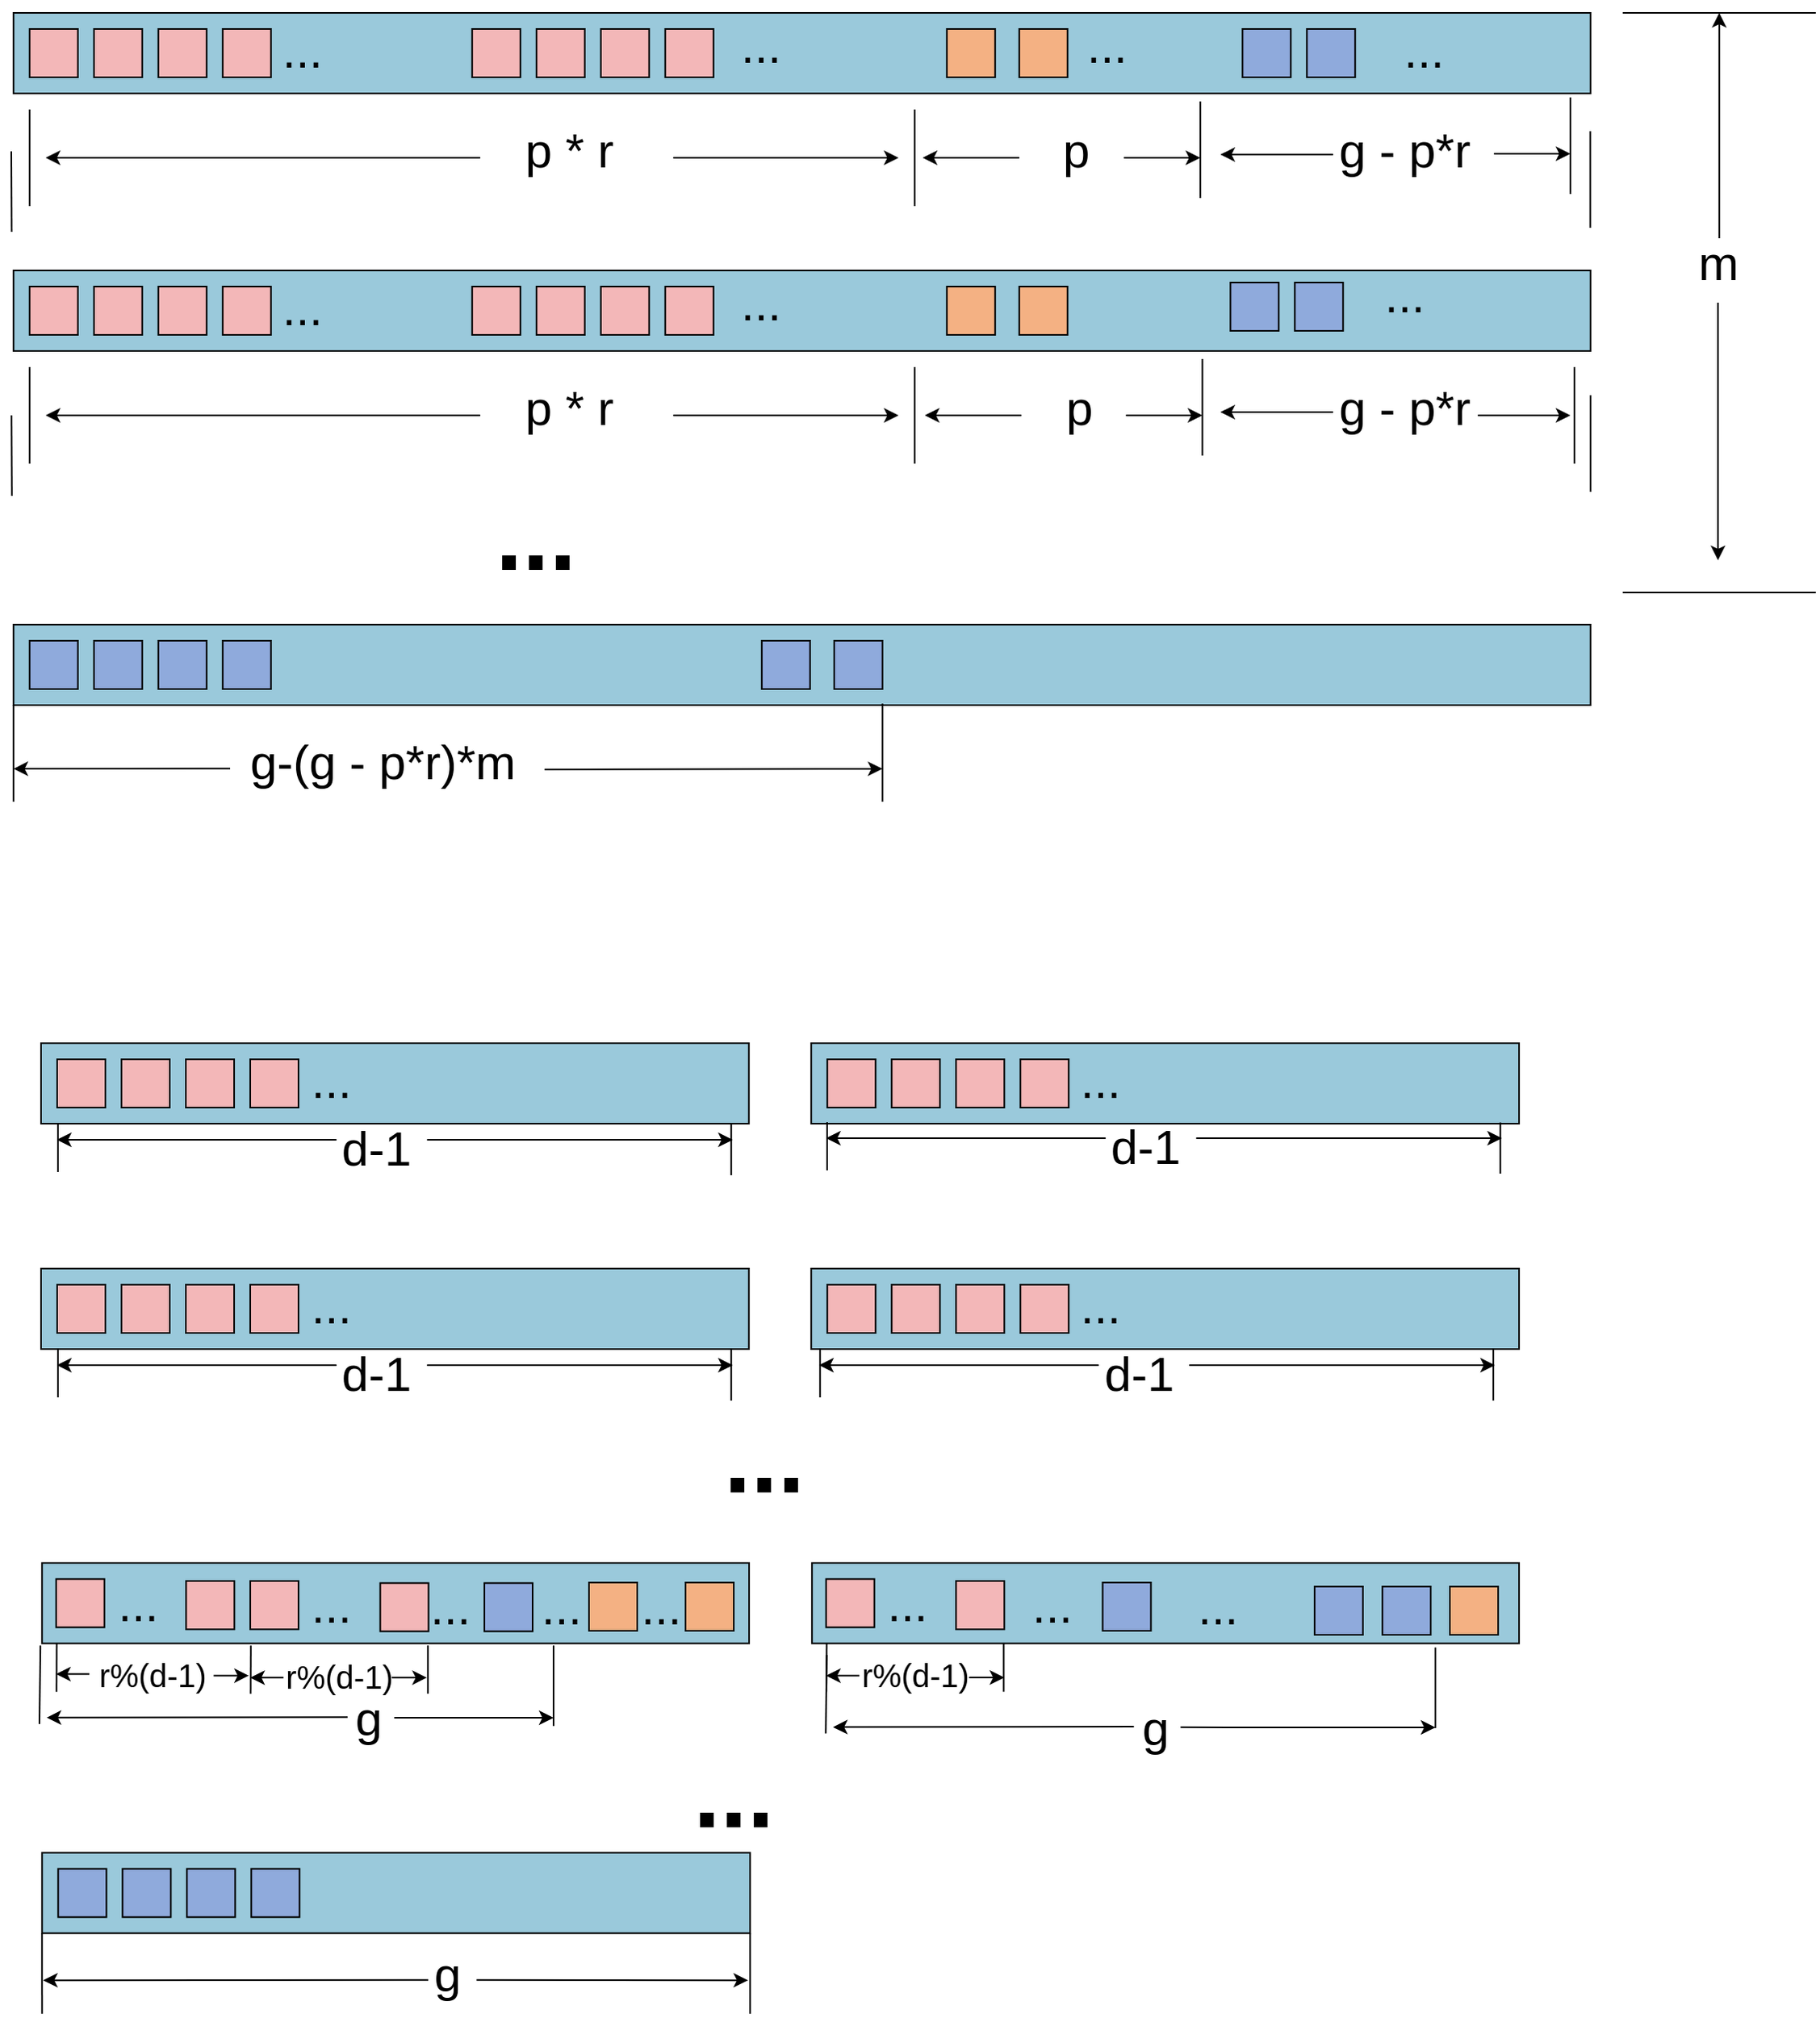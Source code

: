 <mxfile version="21.1.2" type="github">
  <diagram name="第 1 页" id="RxZDRAVCk1ZgQwJ-tOWn">
    <mxGraphModel dx="-329" dy="567" grid="0" gridSize="10" guides="1" tooltips="1" connect="1" arrows="1" fold="1" page="1" pageScale="1" pageWidth="1654" pageHeight="2336" math="0" shadow="0">
      <root>
        <mxCell id="0" />
        <mxCell id="1" parent="0" />
        <mxCell id="lr75-girmY2DZmhZpHpu-1" value="" style="rounded=0;whiteSpace=wrap;html=1;fontSize=30;fillColor=#9AC9DB;" vertex="1" parent="1">
          <mxGeometry x="1703.39" y="178" width="980" height="50" as="geometry" />
        </mxCell>
        <mxCell id="lr75-girmY2DZmhZpHpu-2" value="" style="rounded=0;whiteSpace=wrap;html=1;fontSize=30;fillColor=#F3B7B8;" vertex="1" parent="1">
          <mxGeometry x="1793.39" y="188" width="30" height="30" as="geometry" />
        </mxCell>
        <mxCell id="lr75-girmY2DZmhZpHpu-3" value="" style="rounded=0;whiteSpace=wrap;html=1;fontSize=30;fillColor=#F3B7B8;" vertex="1" parent="1">
          <mxGeometry x="1833.39" y="188" width="30" height="30" as="geometry" />
        </mxCell>
        <mxCell id="lr75-girmY2DZmhZpHpu-4" value="" style="rounded=0;whiteSpace=wrap;html=1;fontSize=30;fillColor=#F3B7B8;" vertex="1" parent="1">
          <mxGeometry x="1713.39" y="188" width="30" height="30" as="geometry" />
        </mxCell>
        <mxCell id="lr75-girmY2DZmhZpHpu-5" value="" style="rounded=0;whiteSpace=wrap;html=1;fontSize=30;fillColor=#F3B7B8;" vertex="1" parent="1">
          <mxGeometry x="1753.39" y="188" width="30" height="30" as="geometry" />
        </mxCell>
        <mxCell id="lr75-girmY2DZmhZpHpu-6" value="" style="endArrow=none;html=1;rounded=0;fontSize=30;" edge="1" parent="1">
          <mxGeometry width="50" height="50" relative="1" as="geometry">
            <mxPoint x="1713.39" y="298" as="sourcePoint" />
            <mxPoint x="1713.39" y="238" as="targetPoint" />
          </mxGeometry>
        </mxCell>
        <mxCell id="lr75-girmY2DZmhZpHpu-7" value="" style="endArrow=none;html=1;rounded=0;fontSize=30;" edge="1" parent="1">
          <mxGeometry width="50" height="50" relative="1" as="geometry">
            <mxPoint x="2263.39" y="298" as="sourcePoint" />
            <mxPoint x="2263.39" y="238" as="targetPoint" />
          </mxGeometry>
        </mxCell>
        <mxCell id="lr75-girmY2DZmhZpHpu-8" value="" style="endArrow=classic;html=1;rounded=0;fontSize=30;" edge="1" parent="1">
          <mxGeometry width="50" height="50" relative="1" as="geometry">
            <mxPoint x="2113.39" y="268" as="sourcePoint" />
            <mxPoint x="2253.39" y="268" as="targetPoint" />
          </mxGeometry>
        </mxCell>
        <mxCell id="lr75-girmY2DZmhZpHpu-9" value="" style="endArrow=classic;html=1;rounded=0;fontSize=30;" edge="1" parent="1">
          <mxGeometry width="50" height="50" relative="1" as="geometry">
            <mxPoint x="1993.39" y="268" as="sourcePoint" />
            <mxPoint x="1723.39" y="268" as="targetPoint" />
          </mxGeometry>
        </mxCell>
        <mxCell id="lr75-girmY2DZmhZpHpu-10" value="" style="rounded=0;whiteSpace=wrap;html=1;fontSize=30;fillColor=#F3B7B8;" vertex="1" parent="1">
          <mxGeometry x="2068.39" y="188" width="30" height="30" as="geometry" />
        </mxCell>
        <mxCell id="lr75-girmY2DZmhZpHpu-11" value="" style="rounded=0;whiteSpace=wrap;html=1;fontSize=30;fillColor=#F3B7B8;" vertex="1" parent="1">
          <mxGeometry x="2108.39" y="188" width="30" height="30" as="geometry" />
        </mxCell>
        <mxCell id="lr75-girmY2DZmhZpHpu-12" value="" style="rounded=0;whiteSpace=wrap;html=1;fontSize=30;fillColor=#F3B7B8;" vertex="1" parent="1">
          <mxGeometry x="1988.39" y="188" width="30" height="30" as="geometry" />
        </mxCell>
        <mxCell id="lr75-girmY2DZmhZpHpu-13" value="" style="rounded=0;whiteSpace=wrap;html=1;fontSize=30;fillColor=#F3B7B8;" vertex="1" parent="1">
          <mxGeometry x="2028.39" y="188" width="30" height="30" as="geometry" />
        </mxCell>
        <mxCell id="lr75-girmY2DZmhZpHpu-14" value="..." style="text;html=1;strokeColor=none;fillColor=none;align=center;verticalAlign=middle;whiteSpace=wrap;rounded=0;fontSize=30;" vertex="1" parent="1">
          <mxGeometry x="1853.39" y="185.5" width="60" height="30" as="geometry" />
        </mxCell>
        <mxCell id="lr75-girmY2DZmhZpHpu-15" value="..." style="text;html=1;strokeColor=none;fillColor=none;align=center;verticalAlign=middle;whiteSpace=wrap;rounded=0;fontSize=30;" vertex="1" parent="1">
          <mxGeometry x="2138.39" y="183" width="60" height="30" as="geometry" />
        </mxCell>
        <mxCell id="lr75-girmY2DZmhZpHpu-16" value="" style="rounded=0;whiteSpace=wrap;html=1;fontSize=30;fillColor=#F4B183;" vertex="1" parent="1">
          <mxGeometry x="2283.39" y="188" width="30" height="30" as="geometry" />
        </mxCell>
        <mxCell id="lr75-girmY2DZmhZpHpu-17" value="" style="rounded=0;whiteSpace=wrap;html=1;fontSize=30;fillColor=#F4B183;" vertex="1" parent="1">
          <mxGeometry x="2328.39" y="188" width="30" height="30" as="geometry" />
        </mxCell>
        <mxCell id="lr75-girmY2DZmhZpHpu-18" value="p * r&amp;nbsp;" style="text;html=1;strokeColor=none;fillColor=none;align=center;verticalAlign=middle;whiteSpace=wrap;rounded=0;fontSize=30;" vertex="1" parent="1">
          <mxGeometry x="1988.39" y="248" width="130" height="30" as="geometry" />
        </mxCell>
        <mxCell id="lr75-girmY2DZmhZpHpu-19" value="" style="rounded=0;whiteSpace=wrap;html=1;fontSize=30;fillColor=#9AC9DB;" vertex="1" parent="1">
          <mxGeometry x="1703.39" y="338" width="980" height="50" as="geometry" />
        </mxCell>
        <mxCell id="lr75-girmY2DZmhZpHpu-20" value="" style="rounded=0;whiteSpace=wrap;html=1;fontSize=30;fillColor=#F3B7B8;" vertex="1" parent="1">
          <mxGeometry x="1793.39" y="348" width="30" height="30" as="geometry" />
        </mxCell>
        <mxCell id="lr75-girmY2DZmhZpHpu-21" value="" style="rounded=0;whiteSpace=wrap;html=1;fontSize=30;fillColor=#F3B7B8;" vertex="1" parent="1">
          <mxGeometry x="1833.39" y="348" width="30" height="30" as="geometry" />
        </mxCell>
        <mxCell id="lr75-girmY2DZmhZpHpu-22" value="" style="rounded=0;whiteSpace=wrap;html=1;fontSize=30;fillColor=#F3B7B8;" vertex="1" parent="1">
          <mxGeometry x="1713.39" y="348" width="30" height="30" as="geometry" />
        </mxCell>
        <mxCell id="lr75-girmY2DZmhZpHpu-23" value="" style="rounded=0;whiteSpace=wrap;html=1;fontSize=30;fillColor=#F3B7B8;" vertex="1" parent="1">
          <mxGeometry x="1753.39" y="348" width="30" height="30" as="geometry" />
        </mxCell>
        <mxCell id="lr75-girmY2DZmhZpHpu-24" value="" style="endArrow=none;html=1;rounded=0;fontSize=30;" edge="1" parent="1">
          <mxGeometry width="50" height="50" relative="1" as="geometry">
            <mxPoint x="1713.39" y="458" as="sourcePoint" />
            <mxPoint x="1713.39" y="398" as="targetPoint" />
          </mxGeometry>
        </mxCell>
        <mxCell id="lr75-girmY2DZmhZpHpu-25" value="" style="endArrow=none;html=1;rounded=0;fontSize=30;" edge="1" parent="1">
          <mxGeometry width="50" height="50" relative="1" as="geometry">
            <mxPoint x="2263.39" y="458" as="sourcePoint" />
            <mxPoint x="2263.39" y="398" as="targetPoint" />
          </mxGeometry>
        </mxCell>
        <mxCell id="lr75-girmY2DZmhZpHpu-26" value="" style="endArrow=classic;html=1;rounded=0;fontSize=30;" edge="1" parent="1">
          <mxGeometry width="50" height="50" relative="1" as="geometry">
            <mxPoint x="2113.39" y="428" as="sourcePoint" />
            <mxPoint x="2253.39" y="428" as="targetPoint" />
          </mxGeometry>
        </mxCell>
        <mxCell id="lr75-girmY2DZmhZpHpu-27" value="" style="endArrow=classic;html=1;rounded=0;fontSize=30;" edge="1" parent="1">
          <mxGeometry width="50" height="50" relative="1" as="geometry">
            <mxPoint x="1993.39" y="428" as="sourcePoint" />
            <mxPoint x="1723.39" y="428" as="targetPoint" />
          </mxGeometry>
        </mxCell>
        <mxCell id="lr75-girmY2DZmhZpHpu-28" value="" style="rounded=0;whiteSpace=wrap;html=1;fontSize=30;fillColor=#F3B7B8;" vertex="1" parent="1">
          <mxGeometry x="2068.39" y="348" width="30" height="30" as="geometry" />
        </mxCell>
        <mxCell id="lr75-girmY2DZmhZpHpu-29" value="" style="rounded=0;whiteSpace=wrap;html=1;fontSize=30;fillColor=#F3B7B8;" vertex="1" parent="1">
          <mxGeometry x="2108.39" y="348" width="30" height="30" as="geometry" />
        </mxCell>
        <mxCell id="lr75-girmY2DZmhZpHpu-30" value="" style="rounded=0;whiteSpace=wrap;html=1;fontSize=30;fillColor=#F3B7B8;" vertex="1" parent="1">
          <mxGeometry x="1988.39" y="348" width="30" height="30" as="geometry" />
        </mxCell>
        <mxCell id="lr75-girmY2DZmhZpHpu-31" value="" style="rounded=0;whiteSpace=wrap;html=1;fontSize=30;fillColor=#F3B7B8;" vertex="1" parent="1">
          <mxGeometry x="2028.39" y="348" width="30" height="30" as="geometry" />
        </mxCell>
        <mxCell id="lr75-girmY2DZmhZpHpu-32" value="..." style="text;html=1;strokeColor=none;fillColor=none;align=center;verticalAlign=middle;whiteSpace=wrap;rounded=0;fontSize=30;" vertex="1" parent="1">
          <mxGeometry x="1853.39" y="345.5" width="60" height="30" as="geometry" />
        </mxCell>
        <mxCell id="lr75-girmY2DZmhZpHpu-33" value="..." style="text;html=1;strokeColor=none;fillColor=none;align=center;verticalAlign=middle;whiteSpace=wrap;rounded=0;fontSize=30;" vertex="1" parent="1">
          <mxGeometry x="2138.39" y="343" width="60" height="30" as="geometry" />
        </mxCell>
        <mxCell id="lr75-girmY2DZmhZpHpu-34" value="" style="rounded=0;whiteSpace=wrap;html=1;fontSize=30;fillColor=#F4B183;" vertex="1" parent="1">
          <mxGeometry x="2283.39" y="348" width="30" height="30" as="geometry" />
        </mxCell>
        <mxCell id="lr75-girmY2DZmhZpHpu-35" value="" style="rounded=0;whiteSpace=wrap;html=1;fontSize=30;fillColor=#F4B183;" vertex="1" parent="1">
          <mxGeometry x="2328.39" y="348" width="30" height="30" as="geometry" />
        </mxCell>
        <mxCell id="lr75-girmY2DZmhZpHpu-36" value="p * r&amp;nbsp;" style="text;html=1;strokeColor=none;fillColor=none;align=center;verticalAlign=middle;whiteSpace=wrap;rounded=0;fontSize=30;" vertex="1" parent="1">
          <mxGeometry x="1988.39" y="408" width="130" height="30" as="geometry" />
        </mxCell>
        <mxCell id="lr75-girmY2DZmhZpHpu-37" value="" style="rounded=0;whiteSpace=wrap;html=1;fontSize=30;fillColor=#8FAADC;" vertex="1" parent="1">
          <mxGeometry x="2467.14" y="188" width="30" height="30" as="geometry" />
        </mxCell>
        <mxCell id="lr75-girmY2DZmhZpHpu-38" value="" style="rounded=0;whiteSpace=wrap;html=1;fontSize=30;fillColor=#8FAADC;" vertex="1" parent="1">
          <mxGeometry x="2507.14" y="188" width="30" height="30" as="geometry" />
        </mxCell>
        <mxCell id="lr75-girmY2DZmhZpHpu-39" value="" style="rounded=0;whiteSpace=wrap;html=1;fontSize=30;fillColor=#8FAADC;" vertex="1" parent="1">
          <mxGeometry x="2459.64" y="345.5" width="30" height="30" as="geometry" />
        </mxCell>
        <mxCell id="lr75-girmY2DZmhZpHpu-40" value="" style="rounded=0;whiteSpace=wrap;html=1;fontSize=30;fillColor=#8FAADC;" vertex="1" parent="1">
          <mxGeometry x="2499.64" y="345.5" width="30" height="30" as="geometry" />
        </mxCell>
        <mxCell id="lr75-girmY2DZmhZpHpu-41" value="" style="endArrow=none;html=1;rounded=0;fontSize=30;" edge="1" parent="1">
          <mxGeometry width="50" height="50" relative="1" as="geometry">
            <mxPoint x="2440.89" y="293" as="sourcePoint" />
            <mxPoint x="2440.89" y="233" as="targetPoint" />
          </mxGeometry>
        </mxCell>
        <mxCell id="lr75-girmY2DZmhZpHpu-42" value="" style="endArrow=classic;html=1;rounded=0;fontSize=30;" edge="1" parent="1">
          <mxGeometry width="50" height="50" relative="1" as="geometry">
            <mxPoint x="2393.39" y="268" as="sourcePoint" />
            <mxPoint x="2440.89" y="268" as="targetPoint" />
          </mxGeometry>
        </mxCell>
        <mxCell id="lr75-girmY2DZmhZpHpu-43" value="" style="endArrow=classic;html=1;rounded=0;fontSize=30;" edge="1" parent="1">
          <mxGeometry width="50" height="50" relative="1" as="geometry">
            <mxPoint x="2328.39" y="268" as="sourcePoint" />
            <mxPoint x="2268.39" y="268" as="targetPoint" />
          </mxGeometry>
        </mxCell>
        <mxCell id="lr75-girmY2DZmhZpHpu-44" value="p&amp;nbsp;" style="text;html=1;strokeColor=none;fillColor=none;align=center;verticalAlign=middle;whiteSpace=wrap;rounded=0;fontSize=30;" vertex="1" parent="1">
          <mxGeometry x="2303.39" y="248" width="130" height="30" as="geometry" />
        </mxCell>
        <mxCell id="lr75-girmY2DZmhZpHpu-45" value="..." style="text;html=1;strokeColor=none;fillColor=none;align=center;verticalAlign=middle;whiteSpace=wrap;rounded=0;fontSize=30;" vertex="1" parent="1">
          <mxGeometry x="2353.39" y="183" width="60" height="30" as="geometry" />
        </mxCell>
        <mxCell id="lr75-girmY2DZmhZpHpu-46" value="" style="endArrow=none;html=1;rounded=0;fontSize=30;" edge="1" parent="1">
          <mxGeometry width="50" height="50" relative="1" as="geometry">
            <mxPoint x="2442.21" y="453" as="sourcePoint" />
            <mxPoint x="2442.21" y="393" as="targetPoint" />
          </mxGeometry>
        </mxCell>
        <mxCell id="lr75-girmY2DZmhZpHpu-47" value="" style="endArrow=classic;html=1;rounded=0;fontSize=30;" edge="1" parent="1">
          <mxGeometry width="50" height="50" relative="1" as="geometry">
            <mxPoint x="2394.71" y="428" as="sourcePoint" />
            <mxPoint x="2442.21" y="428" as="targetPoint" />
          </mxGeometry>
        </mxCell>
        <mxCell id="lr75-girmY2DZmhZpHpu-48" value="" style="endArrow=classic;html=1;rounded=0;fontSize=30;" edge="1" parent="1">
          <mxGeometry width="50" height="50" relative="1" as="geometry">
            <mxPoint x="2329.71" y="428" as="sourcePoint" />
            <mxPoint x="2269.71" y="428" as="targetPoint" />
          </mxGeometry>
        </mxCell>
        <mxCell id="lr75-girmY2DZmhZpHpu-49" value="p&amp;nbsp;" style="text;html=1;strokeColor=none;fillColor=none;align=center;verticalAlign=middle;whiteSpace=wrap;rounded=0;fontSize=30;" vertex="1" parent="1">
          <mxGeometry x="2304.71" y="408" width="130" height="30" as="geometry" />
        </mxCell>
        <mxCell id="lr75-girmY2DZmhZpHpu-50" value="" style="endArrow=none;html=1;rounded=0;fontSize=30;" edge="1" parent="1">
          <mxGeometry width="50" height="50" relative="1" as="geometry">
            <mxPoint x="2670.89" y="290.5" as="sourcePoint" />
            <mxPoint x="2670.89" y="230.5" as="targetPoint" />
          </mxGeometry>
        </mxCell>
        <mxCell id="lr75-girmY2DZmhZpHpu-51" value="" style="endArrow=classic;html=1;rounded=0;fontSize=30;" edge="1" parent="1">
          <mxGeometry width="50" height="50" relative="1" as="geometry">
            <mxPoint x="2623.39" y="265.5" as="sourcePoint" />
            <mxPoint x="2670.89" y="265.5" as="targetPoint" />
          </mxGeometry>
        </mxCell>
        <mxCell id="lr75-girmY2DZmhZpHpu-52" value="" style="endArrow=classic;html=1;rounded=0;fontSize=30;" edge="1" parent="1">
          <mxGeometry width="50" height="50" relative="1" as="geometry">
            <mxPoint x="2523.39" y="266" as="sourcePoint" />
            <mxPoint x="2453.39" y="266" as="targetPoint" />
          </mxGeometry>
        </mxCell>
        <mxCell id="lr75-girmY2DZmhZpHpu-53" value="g - p*r" style="text;html=1;strokeColor=none;fillColor=none;align=center;verticalAlign=middle;whiteSpace=wrap;rounded=0;fontSize=30;" vertex="1" parent="1">
          <mxGeometry x="2503.39" y="248" width="130" height="30" as="geometry" />
        </mxCell>
        <mxCell id="lr75-girmY2DZmhZpHpu-54" value="" style="endArrow=classic;html=1;rounded=0;fontSize=30;" edge="1" parent="1">
          <mxGeometry width="50" height="50" relative="1" as="geometry">
            <mxPoint x="2613.39" y="428" as="sourcePoint" />
            <mxPoint x="2670.89" y="428" as="targetPoint" />
          </mxGeometry>
        </mxCell>
        <mxCell id="lr75-girmY2DZmhZpHpu-55" value="" style="endArrow=classic;html=1;rounded=0;fontSize=30;" edge="1" parent="1">
          <mxGeometry width="50" height="50" relative="1" as="geometry">
            <mxPoint x="2523.39" y="426.0" as="sourcePoint" />
            <mxPoint x="2453.39" y="426.0" as="targetPoint" />
          </mxGeometry>
        </mxCell>
        <mxCell id="lr75-girmY2DZmhZpHpu-56" value="g - p*r" style="text;html=1;strokeColor=none;fillColor=none;align=center;verticalAlign=middle;whiteSpace=wrap;rounded=0;fontSize=30;" vertex="1" parent="1">
          <mxGeometry x="2518.39" y="408" width="100" height="30" as="geometry" />
        </mxCell>
        <mxCell id="lr75-girmY2DZmhZpHpu-57" value="" style="endArrow=none;html=1;rounded=0;fontSize=30;" edge="1" parent="1">
          <mxGeometry width="50" height="50" relative="1" as="geometry">
            <mxPoint x="2673.39" y="458" as="sourcePoint" />
            <mxPoint x="2673.39" y="398" as="targetPoint" />
          </mxGeometry>
        </mxCell>
        <mxCell id="lr75-girmY2DZmhZpHpu-58" value="&lt;b&gt;&lt;font style=&quot;font-size: 60px;&quot;&gt;...&lt;/font&gt;&lt;/b&gt;" style="text;html=1;strokeColor=none;fillColor=none;align=center;verticalAlign=middle;whiteSpace=wrap;rounded=0;fontSize=30;" vertex="1" parent="1">
          <mxGeometry x="1998.39" y="488" width="60" height="30" as="geometry" />
        </mxCell>
        <mxCell id="lr75-girmY2DZmhZpHpu-59" value="" style="endArrow=none;html=1;rounded=0;fontSize=60;fontColor=#FF0000;" edge="1" parent="1">
          <mxGeometry width="50" height="50" relative="1" as="geometry">
            <mxPoint x="2703.39" y="178" as="sourcePoint" />
            <mxPoint x="2823.39" y="178" as="targetPoint" />
          </mxGeometry>
        </mxCell>
        <mxCell id="lr75-girmY2DZmhZpHpu-60" value="" style="endArrow=none;html=1;rounded=0;fontSize=60;fontColor=#FF0000;" edge="1" parent="1">
          <mxGeometry width="50" height="50" relative="1" as="geometry">
            <mxPoint x="2703.39" y="538" as="sourcePoint" />
            <mxPoint x="2823.39" y="538" as="targetPoint" />
          </mxGeometry>
        </mxCell>
        <mxCell id="lr75-girmY2DZmhZpHpu-61" value="" style="endArrow=classic;html=1;rounded=0;fontSize=60;fontColor=#FF0000;" edge="1" parent="1">
          <mxGeometry width="50" height="50" relative="1" as="geometry">
            <mxPoint x="2763.39" y="318" as="sourcePoint" />
            <mxPoint x="2763.39" y="178" as="targetPoint" />
          </mxGeometry>
        </mxCell>
        <mxCell id="lr75-girmY2DZmhZpHpu-62" value="" style="endArrow=classic;html=1;rounded=0;fontSize=60;fontColor=#FF0000;" edge="1" parent="1">
          <mxGeometry width="50" height="50" relative="1" as="geometry">
            <mxPoint x="2762.62" y="358" as="sourcePoint" />
            <mxPoint x="2762.62" y="518" as="targetPoint" />
          </mxGeometry>
        </mxCell>
        <mxCell id="lr75-girmY2DZmhZpHpu-63" value="m" style="text;html=1;strokeColor=none;fillColor=none;align=center;verticalAlign=middle;whiteSpace=wrap;rounded=0;fontSize=30;" vertex="1" parent="1">
          <mxGeometry x="2733.39" y="318" width="60" height="30" as="geometry" />
        </mxCell>
        <mxCell id="lr75-girmY2DZmhZpHpu-64" value="..." style="text;html=1;strokeColor=none;fillColor=none;align=center;verticalAlign=middle;whiteSpace=wrap;rounded=0;fontSize=30;" vertex="1" parent="1">
          <mxGeometry x="2549.64" y="185.5" width="60" height="30" as="geometry" />
        </mxCell>
        <mxCell id="lr75-girmY2DZmhZpHpu-65" value="..." style="text;html=1;strokeColor=none;fillColor=none;align=center;verticalAlign=middle;whiteSpace=wrap;rounded=0;fontSize=30;" vertex="1" parent="1">
          <mxGeometry x="2538.39" y="338" width="60" height="30" as="geometry" />
        </mxCell>
        <mxCell id="lr75-girmY2DZmhZpHpu-66" value="" style="rounded=0;whiteSpace=wrap;html=1;fontSize=30;fillColor=#9AC9DB;" vertex="1" parent="1">
          <mxGeometry x="1703.39" y="558" width="980" height="50" as="geometry" />
        </mxCell>
        <mxCell id="lr75-girmY2DZmhZpHpu-67" value="" style="rounded=0;whiteSpace=wrap;html=1;fontSize=30;fillColor=#8FAADC;" vertex="1" parent="1">
          <mxGeometry x="1713.39" y="568" width="30" height="30" as="geometry" />
        </mxCell>
        <mxCell id="lr75-girmY2DZmhZpHpu-68" value="" style="rounded=0;whiteSpace=wrap;html=1;fontSize=30;fillColor=#8FAADC;" vertex="1" parent="1">
          <mxGeometry x="1753.39" y="568" width="30" height="30" as="geometry" />
        </mxCell>
        <mxCell id="lr75-girmY2DZmhZpHpu-69" value="" style="rounded=0;whiteSpace=wrap;html=1;fontSize=30;fillColor=#8FAADC;" vertex="1" parent="1">
          <mxGeometry x="1793.39" y="568" width="30" height="30" as="geometry" />
        </mxCell>
        <mxCell id="lr75-girmY2DZmhZpHpu-70" value="" style="rounded=0;whiteSpace=wrap;html=1;fontSize=30;fillColor=#8FAADC;" vertex="1" parent="1">
          <mxGeometry x="1833.39" y="568" width="30" height="30" as="geometry" />
        </mxCell>
        <mxCell id="lr75-girmY2DZmhZpHpu-71" value="" style="rounded=0;whiteSpace=wrap;html=1;fontSize=30;fillColor=#8FAADC;" vertex="1" parent="1">
          <mxGeometry x="2168.39" y="568" width="30" height="30" as="geometry" />
        </mxCell>
        <mxCell id="lr75-girmY2DZmhZpHpu-72" value="" style="rounded=0;whiteSpace=wrap;html=1;fontSize=30;fillColor=#8FAADC;" vertex="1" parent="1">
          <mxGeometry x="2213.39" y="568" width="30" height="30" as="geometry" />
        </mxCell>
        <mxCell id="lr75-girmY2DZmhZpHpu-73" value="" style="endArrow=none;html=1;rounded=0;fontSize=30;" edge="1" parent="1">
          <mxGeometry width="50" height="50" relative="1" as="geometry">
            <mxPoint x="1703.39" y="668" as="sourcePoint" />
            <mxPoint x="1703.39" y="608" as="targetPoint" />
          </mxGeometry>
        </mxCell>
        <mxCell id="lr75-girmY2DZmhZpHpu-74" value="" style="endArrow=none;html=1;rounded=0;fontSize=30;" edge="1" parent="1">
          <mxGeometry width="50" height="50" relative="1" as="geometry">
            <mxPoint x="1702.39" y="478" as="sourcePoint" />
            <mxPoint x="1702.14" y="428" as="targetPoint" />
          </mxGeometry>
        </mxCell>
        <mxCell id="lr75-girmY2DZmhZpHpu-75" value="" style="endArrow=none;html=1;rounded=0;fontSize=30;" edge="1" parent="1">
          <mxGeometry width="50" height="50" relative="1" as="geometry">
            <mxPoint x="2683.39" y="475.5" as="sourcePoint" />
            <mxPoint x="2683.39" y="415.5" as="targetPoint" />
          </mxGeometry>
        </mxCell>
        <mxCell id="lr75-girmY2DZmhZpHpu-78" value="" style="endArrow=none;html=1;rounded=0;fontSize=30;entryX=0.551;entryY=0.981;entryDx=0;entryDy=0;entryPerimeter=0;" edge="1" parent="1" target="lr75-girmY2DZmhZpHpu-66">
          <mxGeometry width="50" height="50" relative="1" as="geometry">
            <mxPoint x="2243.39" y="668" as="sourcePoint" />
            <mxPoint x="2241.96" y="608" as="targetPoint" />
          </mxGeometry>
        </mxCell>
        <mxCell id="lr75-girmY2DZmhZpHpu-79" value="" style="endArrow=classic;html=1;rounded=0;fontSize=30;exitX=-0.002;exitY=0.644;exitDx=0;exitDy=0;exitPerimeter=0;" edge="1" parent="1" source="lr75-girmY2DZmhZpHpu-81">
          <mxGeometry width="50" height="50" relative="1" as="geometry">
            <mxPoint x="1863.39" y="648" as="sourcePoint" />
            <mxPoint x="1703.39" y="647.55" as="targetPoint" />
          </mxGeometry>
        </mxCell>
        <mxCell id="lr75-girmY2DZmhZpHpu-80" value="" style="endArrow=classic;html=1;rounded=0;fontSize=30;" edge="1" parent="1">
          <mxGeometry width="50" height="50" relative="1" as="geometry">
            <mxPoint x="2033.39" y="648" as="sourcePoint" />
            <mxPoint x="2243.39" y="647.55" as="targetPoint" />
          </mxGeometry>
        </mxCell>
        <mxCell id="lr75-girmY2DZmhZpHpu-81" value="g-(g - p*r)*m" style="text;html=1;strokeColor=none;fillColor=none;align=center;verticalAlign=middle;whiteSpace=wrap;rounded=0;fontSize=30;" vertex="1" parent="1">
          <mxGeometry x="1838.39" y="628" width="190" height="30" as="geometry" />
        </mxCell>
        <mxCell id="lr75-girmY2DZmhZpHpu-83" value="" style="endArrow=none;html=1;rounded=0;fontSize=30;" edge="1" parent="1">
          <mxGeometry width="50" height="50" relative="1" as="geometry">
            <mxPoint x="1702.25" y="314" as="sourcePoint" />
            <mxPoint x="1702" y="264" as="targetPoint" />
          </mxGeometry>
        </mxCell>
        <mxCell id="lr75-girmY2DZmhZpHpu-84" value="" style="endArrow=none;html=1;rounded=0;fontSize=30;" edge="1" parent="1">
          <mxGeometry width="50" height="50" relative="1" as="geometry">
            <mxPoint x="2683.25" y="311.5" as="sourcePoint" />
            <mxPoint x="2683.25" y="251.5" as="targetPoint" />
          </mxGeometry>
        </mxCell>
        <mxCell id="lr75-girmY2DZmhZpHpu-88" value="" style="rounded=0;whiteSpace=wrap;html=1;fontSize=30;fillColor=#9AC9DB;" vertex="1" parent="1">
          <mxGeometry x="1720.5" y="818.0" width="439.87" height="50" as="geometry" />
        </mxCell>
        <mxCell id="lr75-girmY2DZmhZpHpu-89" value="" style="rounded=0;whiteSpace=wrap;html=1;fontSize=30;fillColor=#F3B7B8;" vertex="1" parent="1">
          <mxGeometry x="1810.5" y="828.0" width="30" height="30" as="geometry" />
        </mxCell>
        <mxCell id="lr75-girmY2DZmhZpHpu-90" value="" style="rounded=0;whiteSpace=wrap;html=1;fontSize=30;fillColor=#F3B7B8;" vertex="1" parent="1">
          <mxGeometry x="1850.5" y="828.0" width="30" height="30" as="geometry" />
        </mxCell>
        <mxCell id="lr75-girmY2DZmhZpHpu-91" value="" style="rounded=0;whiteSpace=wrap;html=1;fontSize=30;fillColor=#F3B7B8;" vertex="1" parent="1">
          <mxGeometry x="1730.5" y="828.0" width="30" height="30" as="geometry" />
        </mxCell>
        <mxCell id="lr75-girmY2DZmhZpHpu-92" value="" style="rounded=0;whiteSpace=wrap;html=1;fontSize=30;fillColor=#F3B7B8;" vertex="1" parent="1">
          <mxGeometry x="1770.5" y="828.0" width="30" height="30" as="geometry" />
        </mxCell>
        <mxCell id="lr75-girmY2DZmhZpHpu-94" value="" style="endArrow=none;html=1;rounded=0;fontSize=30;entryX=0.975;entryY=0.965;entryDx=0;entryDy=0;entryPerimeter=0;" edge="1" parent="1">
          <mxGeometry width="50" height="50" relative="1" as="geometry">
            <mxPoint x="2149.37" y="900.0" as="sourcePoint" />
            <mxPoint x="2149.373" y="868.25" as="targetPoint" />
          </mxGeometry>
        </mxCell>
        <mxCell id="lr75-girmY2DZmhZpHpu-97" value="..." style="text;html=1;strokeColor=none;fillColor=none;align=center;verticalAlign=middle;whiteSpace=wrap;rounded=0;fontSize=30;" vertex="1" parent="1">
          <mxGeometry x="1870.5" y="825.5" width="60" height="30" as="geometry" />
        </mxCell>
        <mxCell id="lr75-girmY2DZmhZpHpu-98" value="" style="rounded=0;whiteSpace=wrap;html=1;fontSize=30;fillColor=#9AC9DB;" vertex="1" parent="1">
          <mxGeometry x="1721.15" y="1320.82" width="440" height="50" as="geometry" />
        </mxCell>
        <mxCell id="lr75-girmY2DZmhZpHpu-99" value="" style="rounded=0;whiteSpace=wrap;html=1;fontSize=30;fillColor=#8FAADC;" vertex="1" parent="1">
          <mxGeometry x="1731.15" y="1330.82" width="30" height="30" as="geometry" />
        </mxCell>
        <mxCell id="lr75-girmY2DZmhZpHpu-100" value="" style="rounded=0;whiteSpace=wrap;html=1;fontSize=30;fillColor=#8FAADC;" vertex="1" parent="1">
          <mxGeometry x="1771.15" y="1330.82" width="30" height="30" as="geometry" />
        </mxCell>
        <mxCell id="lr75-girmY2DZmhZpHpu-101" value="" style="rounded=0;whiteSpace=wrap;html=1;fontSize=30;fillColor=#8FAADC;" vertex="1" parent="1">
          <mxGeometry x="1811.15" y="1330.82" width="30" height="30" as="geometry" />
        </mxCell>
        <mxCell id="lr75-girmY2DZmhZpHpu-102" value="" style="rounded=0;whiteSpace=wrap;html=1;fontSize=30;fillColor=#8FAADC;" vertex="1" parent="1">
          <mxGeometry x="1851.15" y="1330.82" width="30" height="30" as="geometry" />
        </mxCell>
        <mxCell id="lr75-girmY2DZmhZpHpu-103" value="" style="endArrow=none;html=1;rounded=0;fontSize=30;" edge="1" parent="1">
          <mxGeometry width="50" height="50" relative="1" as="geometry">
            <mxPoint x="1721.15" y="1420.82" as="sourcePoint" />
            <mxPoint x="1721.13" y="1370.82" as="targetPoint" />
          </mxGeometry>
        </mxCell>
        <mxCell id="lr75-girmY2DZmhZpHpu-104" value="" style="endArrow=classic;html=1;rounded=0;fontSize=30;" edge="1" parent="1">
          <mxGeometry width="50" height="50" relative="1" as="geometry">
            <mxPoint x="1991.15" y="1399.82" as="sourcePoint" />
            <mxPoint x="2159.9" y="1400.08" as="targetPoint" />
          </mxGeometry>
        </mxCell>
        <mxCell id="lr75-girmY2DZmhZpHpu-107" value="" style="endArrow=none;html=1;rounded=0;fontSize=30;" edge="1" parent="1">
          <mxGeometry width="50" height="50" relative="1" as="geometry">
            <mxPoint x="1731" y="898.0" as="sourcePoint" />
            <mxPoint x="1731" y="868.0" as="targetPoint" />
          </mxGeometry>
        </mxCell>
        <mxCell id="lr75-girmY2DZmhZpHpu-108" value="" style="endArrow=classic;html=1;rounded=0;fontSize=30;" edge="1" parent="1">
          <mxGeometry width="50" height="50" relative="1" as="geometry">
            <mxPoint x="1904.12" y="878.0" as="sourcePoint" />
            <mxPoint x="1730.37" y="878.0" as="targetPoint" />
          </mxGeometry>
        </mxCell>
        <mxCell id="lr75-girmY2DZmhZpHpu-109" value="" style="endArrow=classic;html=1;rounded=0;fontSize=30;" edge="1" parent="1">
          <mxGeometry width="50" height="50" relative="1" as="geometry">
            <mxPoint x="1960.37" y="878.0" as="sourcePoint" />
            <mxPoint x="2150.37" y="878.0" as="targetPoint" />
          </mxGeometry>
        </mxCell>
        <mxCell id="lr75-girmY2DZmhZpHpu-110" value="d-1" style="text;html=1;strokeColor=none;fillColor=none;align=center;verticalAlign=middle;whiteSpace=wrap;rounded=0;fontSize=30;" vertex="1" parent="1">
          <mxGeometry x="1902.25" y="868.0" width="53.75" height="30" as="geometry" />
        </mxCell>
        <mxCell id="lr75-girmY2DZmhZpHpu-111" value="" style="rounded=0;whiteSpace=wrap;html=1;fontSize=30;fillColor=#9AC9DB;" vertex="1" parent="1">
          <mxGeometry x="1721.13" y="1140.82" width="439.39" height="50" as="geometry" />
        </mxCell>
        <mxCell id="lr75-girmY2DZmhZpHpu-112" value="" style="rounded=0;whiteSpace=wrap;html=1;fontSize=30;fillColor=#F4B183;" vertex="1" parent="1">
          <mxGeometry x="2121" y="1153.0" width="30" height="30" as="geometry" />
        </mxCell>
        <mxCell id="lr75-girmY2DZmhZpHpu-113" value="" style="rounded=0;whiteSpace=wrap;html=1;fontSize=30;fillColor=#F3B7B8;" vertex="1" parent="1">
          <mxGeometry x="1729.88" y="1150.82" width="30" height="30" as="geometry" />
        </mxCell>
        <mxCell id="lr75-girmY2DZmhZpHpu-114" value="..." style="text;html=1;strokeColor=none;fillColor=none;align=center;verticalAlign=middle;whiteSpace=wrap;rounded=0;fontSize=30;" vertex="1" parent="1">
          <mxGeometry x="1750.65" y="1150.82" width="60" height="30" as="geometry" />
        </mxCell>
        <mxCell id="lr75-girmY2DZmhZpHpu-115" value="" style="endArrow=none;html=1;rounded=0;fontSize=30;" edge="1" parent="1">
          <mxGeometry width="50" height="50" relative="1" as="geometry">
            <mxPoint x="1730.12" y="1220.82" as="sourcePoint" />
            <mxPoint x="1730.25" y="1190.82" as="targetPoint" />
          </mxGeometry>
        </mxCell>
        <mxCell id="lr75-girmY2DZmhZpHpu-116" value="" style="endArrow=classic;html=1;rounded=0;fontSize=30;" edge="1" parent="1">
          <mxGeometry width="50" height="50" relative="1" as="geometry">
            <mxPoint x="2228.99" y="1210.82" as="sourcePoint" />
            <mxPoint x="2208.35" y="1210.82" as="targetPoint" />
          </mxGeometry>
        </mxCell>
        <mxCell id="lr75-girmY2DZmhZpHpu-117" value="" style="endArrow=classic;html=1;rounded=0;fontSize=30;" edge="1" parent="1">
          <mxGeometry width="50" height="50" relative="1" as="geometry">
            <mxPoint x="1827.75" y="1210.82" as="sourcePoint" />
            <mxPoint x="1849.62" y="1210.82" as="targetPoint" />
          </mxGeometry>
        </mxCell>
        <mxCell id="lr75-girmY2DZmhZpHpu-118" value="&lt;font style=&quot;font-size: 20px;&quot;&gt;r%(d-1)&lt;/font&gt;" style="text;html=1;strokeColor=none;fillColor=none;align=center;verticalAlign=middle;whiteSpace=wrap;rounded=0;fontSize=30;" vertex="1" parent="1">
          <mxGeometry x="1747.14" y="1192.07" width="86.25" height="30" as="geometry" />
        </mxCell>
        <mxCell id="lr75-girmY2DZmhZpHpu-120" value="" style="rounded=0;whiteSpace=wrap;html=1;fontSize=30;fillColor=#F3B7B8;" vertex="1" parent="1">
          <mxGeometry x="1810.65" y="1152.07" width="30" height="30" as="geometry" />
        </mxCell>
        <mxCell id="lr75-girmY2DZmhZpHpu-121" value="" style="rounded=0;whiteSpace=wrap;html=1;fontSize=30;fillColor=#F4B183;" vertex="1" parent="1">
          <mxGeometry x="2061" y="1153.0" width="30" height="30" as="geometry" />
        </mxCell>
        <mxCell id="lr75-girmY2DZmhZpHpu-122" value="" style="rounded=0;whiteSpace=wrap;html=1;fontSize=30;fillColor=#9AC9DB;" vertex="1" parent="1">
          <mxGeometry x="2199.12" y="818.0" width="439.87" height="50" as="geometry" />
        </mxCell>
        <mxCell id="lr75-girmY2DZmhZpHpu-123" value="" style="rounded=0;whiteSpace=wrap;html=1;fontSize=30;fillColor=#F3B7B8;" vertex="1" parent="1">
          <mxGeometry x="2289.12" y="828.0" width="30" height="30" as="geometry" />
        </mxCell>
        <mxCell id="lr75-girmY2DZmhZpHpu-124" value="" style="rounded=0;whiteSpace=wrap;html=1;fontSize=30;fillColor=#F3B7B8;" vertex="1" parent="1">
          <mxGeometry x="2329.12" y="828.0" width="30" height="30" as="geometry" />
        </mxCell>
        <mxCell id="lr75-girmY2DZmhZpHpu-125" value="" style="rounded=0;whiteSpace=wrap;html=1;fontSize=30;fillColor=#F3B7B8;" vertex="1" parent="1">
          <mxGeometry x="2209.12" y="828.0" width="30" height="30" as="geometry" />
        </mxCell>
        <mxCell id="lr75-girmY2DZmhZpHpu-126" value="" style="rounded=0;whiteSpace=wrap;html=1;fontSize=30;fillColor=#F3B7B8;" vertex="1" parent="1">
          <mxGeometry x="2249.12" y="828.0" width="30" height="30" as="geometry" />
        </mxCell>
        <mxCell id="lr75-girmY2DZmhZpHpu-127" value="..." style="text;html=1;strokeColor=none;fillColor=none;align=center;verticalAlign=middle;whiteSpace=wrap;rounded=0;fontSize=30;" vertex="1" parent="1">
          <mxGeometry x="2349.12" y="825.5" width="60" height="30" as="geometry" />
        </mxCell>
        <mxCell id="lr75-girmY2DZmhZpHpu-130" value="" style="rounded=0;whiteSpace=wrap;html=1;fontSize=30;fillColor=#9AC9DB;" vertex="1" parent="1">
          <mxGeometry x="1720.5" y="958" width="439.87" height="50" as="geometry" />
        </mxCell>
        <mxCell id="lr75-girmY2DZmhZpHpu-131" value="" style="rounded=0;whiteSpace=wrap;html=1;fontSize=30;fillColor=#F3B7B8;" vertex="1" parent="1">
          <mxGeometry x="1810.5" y="968" width="30" height="30" as="geometry" />
        </mxCell>
        <mxCell id="lr75-girmY2DZmhZpHpu-132" value="" style="rounded=0;whiteSpace=wrap;html=1;fontSize=30;fillColor=#F3B7B8;" vertex="1" parent="1">
          <mxGeometry x="1850.5" y="968" width="30" height="30" as="geometry" />
        </mxCell>
        <mxCell id="lr75-girmY2DZmhZpHpu-133" value="" style="rounded=0;whiteSpace=wrap;html=1;fontSize=30;fillColor=#F3B7B8;" vertex="1" parent="1">
          <mxGeometry x="1730.5" y="968" width="30" height="30" as="geometry" />
        </mxCell>
        <mxCell id="lr75-girmY2DZmhZpHpu-134" value="" style="rounded=0;whiteSpace=wrap;html=1;fontSize=30;fillColor=#F3B7B8;" vertex="1" parent="1">
          <mxGeometry x="1770.5" y="968" width="30" height="30" as="geometry" />
        </mxCell>
        <mxCell id="lr75-girmY2DZmhZpHpu-136" value="" style="endArrow=none;html=1;rounded=0;fontSize=30;entryX=0.975;entryY=0.965;entryDx=0;entryDy=0;entryPerimeter=0;" edge="1" parent="1">
          <mxGeometry width="50" height="50" relative="1" as="geometry">
            <mxPoint x="2149.37" y="1040" as="sourcePoint" />
            <mxPoint x="2149.373" y="1008.25" as="targetPoint" />
          </mxGeometry>
        </mxCell>
        <mxCell id="lr75-girmY2DZmhZpHpu-139" value="..." style="text;html=1;strokeColor=none;fillColor=none;align=center;verticalAlign=middle;whiteSpace=wrap;rounded=0;fontSize=30;" vertex="1" parent="1">
          <mxGeometry x="1870.5" y="965.5" width="60" height="30" as="geometry" />
        </mxCell>
        <mxCell id="lr75-girmY2DZmhZpHpu-140" value="" style="endArrow=none;html=1;rounded=0;fontSize=30;" edge="1" parent="1">
          <mxGeometry width="50" height="50" relative="1" as="geometry">
            <mxPoint x="1731" y="1038" as="sourcePoint" />
            <mxPoint x="1731" y="1008" as="targetPoint" />
          </mxGeometry>
        </mxCell>
        <mxCell id="lr75-girmY2DZmhZpHpu-141" value="" style="endArrow=classic;html=1;rounded=0;fontSize=30;" edge="1" parent="1">
          <mxGeometry width="50" height="50" relative="1" as="geometry">
            <mxPoint x="1904.12" y="1018" as="sourcePoint" />
            <mxPoint x="1730.37" y="1018" as="targetPoint" />
          </mxGeometry>
        </mxCell>
        <mxCell id="lr75-girmY2DZmhZpHpu-142" value="" style="endArrow=classic;html=1;rounded=0;fontSize=30;" edge="1" parent="1">
          <mxGeometry width="50" height="50" relative="1" as="geometry">
            <mxPoint x="1960.37" y="1018" as="sourcePoint" />
            <mxPoint x="2150.37" y="1018" as="targetPoint" />
          </mxGeometry>
        </mxCell>
        <mxCell id="lr75-girmY2DZmhZpHpu-143" value="d-1" style="text;html=1;strokeColor=none;fillColor=none;align=center;verticalAlign=middle;whiteSpace=wrap;rounded=0;fontSize=30;" vertex="1" parent="1">
          <mxGeometry x="1902.25" y="1008" width="53.75" height="30" as="geometry" />
        </mxCell>
        <mxCell id="lr75-girmY2DZmhZpHpu-144" value="" style="rounded=0;whiteSpace=wrap;html=1;fontSize=30;fillColor=#9AC9DB;" vertex="1" parent="1">
          <mxGeometry x="2199.12" y="958" width="439.87" height="50" as="geometry" />
        </mxCell>
        <mxCell id="lr75-girmY2DZmhZpHpu-145" value="" style="rounded=0;whiteSpace=wrap;html=1;fontSize=30;fillColor=#F3B7B8;" vertex="1" parent="1">
          <mxGeometry x="2289.12" y="968" width="30" height="30" as="geometry" />
        </mxCell>
        <mxCell id="lr75-girmY2DZmhZpHpu-146" value="" style="rounded=0;whiteSpace=wrap;html=1;fontSize=30;fillColor=#F3B7B8;" vertex="1" parent="1">
          <mxGeometry x="2329.12" y="968" width="30" height="30" as="geometry" />
        </mxCell>
        <mxCell id="lr75-girmY2DZmhZpHpu-147" value="" style="rounded=0;whiteSpace=wrap;html=1;fontSize=30;fillColor=#F3B7B8;" vertex="1" parent="1">
          <mxGeometry x="2209.12" y="968" width="30" height="30" as="geometry" />
        </mxCell>
        <mxCell id="lr75-girmY2DZmhZpHpu-148" value="" style="rounded=0;whiteSpace=wrap;html=1;fontSize=30;fillColor=#F3B7B8;" vertex="1" parent="1">
          <mxGeometry x="2249.12" y="968" width="30" height="30" as="geometry" />
        </mxCell>
        <mxCell id="lr75-girmY2DZmhZpHpu-149" value="..." style="text;html=1;strokeColor=none;fillColor=none;align=center;verticalAlign=middle;whiteSpace=wrap;rounded=0;fontSize=30;" vertex="1" parent="1">
          <mxGeometry x="2349.12" y="965.5" width="60" height="30" as="geometry" />
        </mxCell>
        <mxCell id="lr75-girmY2DZmhZpHpu-152" value="..." style="text;html=1;strokeColor=none;fillColor=none;align=center;verticalAlign=middle;whiteSpace=wrap;rounded=0;fontSize=30;" vertex="1" parent="1">
          <mxGeometry x="1945.41" y="1153.32" width="60" height="30" as="geometry" />
        </mxCell>
        <mxCell id="lr75-girmY2DZmhZpHpu-153" value="..." style="text;html=1;strokeColor=none;fillColor=none;align=center;verticalAlign=middle;whiteSpace=wrap;rounded=0;fontSize=30;" vertex="1" parent="1">
          <mxGeometry x="2076.41" y="1153.0" width="60" height="30" as="geometry" />
        </mxCell>
        <mxCell id="lr75-girmY2DZmhZpHpu-156" value="" style="rounded=0;whiteSpace=wrap;html=1;fontSize=30;fillColor=#F3B7B8;" vertex="1" parent="1">
          <mxGeometry x="1850.52" y="1152.07" width="30" height="30" as="geometry" />
        </mxCell>
        <mxCell id="lr75-girmY2DZmhZpHpu-157" value="..." style="text;html=1;strokeColor=none;fillColor=none;align=center;verticalAlign=middle;whiteSpace=wrap;rounded=0;fontSize=30;" vertex="1" parent="1">
          <mxGeometry x="1871.29" y="1152.07" width="60" height="30" as="geometry" />
        </mxCell>
        <mxCell id="lr75-girmY2DZmhZpHpu-158" value="" style="endArrow=none;html=1;rounded=0;fontSize=30;" edge="1" parent="1">
          <mxGeometry width="50" height="50" relative="1" as="geometry">
            <mxPoint x="1850.76" y="1222.07" as="sourcePoint" />
            <mxPoint x="1850.89" y="1192.07" as="targetPoint" />
          </mxGeometry>
        </mxCell>
        <mxCell id="lr75-girmY2DZmhZpHpu-159" value="" style="endArrow=classic;html=1;rounded=0;fontSize=30;" edge="1" parent="1">
          <mxGeometry width="50" height="50" relative="1" as="geometry">
            <mxPoint x="1871.16" y="1212.07" as="sourcePoint" />
            <mxPoint x="1850.52" y="1212.07" as="targetPoint" />
          </mxGeometry>
        </mxCell>
        <mxCell id="lr75-girmY2DZmhZpHpu-160" value="" style="endArrow=classic;html=1;rounded=0;fontSize=30;" edge="1" parent="1">
          <mxGeometry width="50" height="50" relative="1" as="geometry">
            <mxPoint x="1938.39" y="1212.07" as="sourcePoint" />
            <mxPoint x="1960.26" y="1212.07" as="targetPoint" />
          </mxGeometry>
        </mxCell>
        <mxCell id="lr75-girmY2DZmhZpHpu-161" value="&lt;font style=&quot;font-size: 20px;&quot;&gt;r%(d-1)&lt;/font&gt;" style="text;html=1;strokeColor=none;fillColor=none;align=center;verticalAlign=middle;whiteSpace=wrap;rounded=0;fontSize=30;" vertex="1" parent="1">
          <mxGeometry x="1863.16" y="1193.32" width="86.25" height="30" as="geometry" />
        </mxCell>
        <mxCell id="lr75-girmY2DZmhZpHpu-162" value="" style="endArrow=none;html=1;rounded=0;fontSize=30;" edge="1" parent="1">
          <mxGeometry width="50" height="50" relative="1" as="geometry">
            <mxPoint x="1960.89" y="1222.07" as="sourcePoint" />
            <mxPoint x="1960.89" y="1192.07" as="targetPoint" />
          </mxGeometry>
        </mxCell>
        <mxCell id="lr75-girmY2DZmhZpHpu-163" value="" style="rounded=0;whiteSpace=wrap;html=1;fontSize=30;fillColor=#F3B7B8;" vertex="1" parent="1">
          <mxGeometry x="1931.29" y="1153.32" width="30" height="30" as="geometry" />
        </mxCell>
        <mxCell id="lr75-girmY2DZmhZpHpu-164" value="" style="endArrow=none;html=1;rounded=0;fontSize=30;" edge="1" parent="1">
          <mxGeometry width="50" height="50" relative="1" as="geometry">
            <mxPoint x="2161.17" y="1420.82" as="sourcePoint" />
            <mxPoint x="2161.15" y="1370.82" as="targetPoint" />
          </mxGeometry>
        </mxCell>
        <mxCell id="lr75-girmY2DZmhZpHpu-165" value="" style="endArrow=classic;html=1;rounded=0;fontSize=30;" edge="1" parent="1">
          <mxGeometry width="50" height="50" relative="1" as="geometry">
            <mxPoint x="1961.15" y="1399.82" as="sourcePoint" />
            <mxPoint x="1721.77" y="1400.08" as="targetPoint" />
          </mxGeometry>
        </mxCell>
        <mxCell id="lr75-girmY2DZmhZpHpu-166" value="&amp;nbsp;g" style="text;html=1;strokeColor=none;fillColor=none;align=center;verticalAlign=middle;whiteSpace=wrap;rounded=0;fontSize=30;" vertex="1" parent="1">
          <mxGeometry x="1951.15" y="1380.82" width="36.25" height="30" as="geometry" />
        </mxCell>
        <mxCell id="lr75-girmY2DZmhZpHpu-167" value="&lt;b&gt;&lt;font style=&quot;font-size: 60px;&quot;&gt;...&lt;/font&gt;&lt;/b&gt;" style="text;html=1;strokeColor=none;fillColor=none;align=center;verticalAlign=middle;whiteSpace=wrap;rounded=0;fontSize=30;" vertex="1" parent="1">
          <mxGeometry x="2140" y="1060.82" width="60" height="30" as="geometry" />
        </mxCell>
        <mxCell id="lr75-girmY2DZmhZpHpu-168" value="" style="rounded=0;whiteSpace=wrap;html=1;fontSize=30;fillColor=#8FAADC;" vertex="1" parent="1">
          <mxGeometry x="1996" y="1153.32" width="30" height="30" as="geometry" />
        </mxCell>
        <mxCell id="lr75-girmY2DZmhZpHpu-169" value="..." style="text;html=1;strokeColor=none;fillColor=none;align=center;verticalAlign=middle;whiteSpace=wrap;rounded=0;fontSize=30;" vertex="1" parent="1">
          <mxGeometry x="2013.8" y="1153.32" width="60" height="30" as="geometry" />
        </mxCell>
        <mxCell id="lr75-girmY2DZmhZpHpu-171" value="" style="endArrow=classic;html=1;rounded=0;fontSize=30;" edge="1" parent="1">
          <mxGeometry width="50" height="50" relative="1" as="geometry">
            <mxPoint x="1911" y="1236.57" as="sourcePoint" />
            <mxPoint x="1724.0" y="1236.89" as="targetPoint" />
          </mxGeometry>
        </mxCell>
        <mxCell id="lr75-girmY2DZmhZpHpu-172" value="&amp;nbsp;g" style="text;html=1;strokeColor=none;fillColor=none;align=center;verticalAlign=middle;whiteSpace=wrap;rounded=0;fontSize=30;" vertex="1" parent="1">
          <mxGeometry x="1902.25" y="1222.07" width="36.25" height="30" as="geometry" />
        </mxCell>
        <mxCell id="lr75-girmY2DZmhZpHpu-173" value="" style="rounded=0;whiteSpace=wrap;html=1;fontSize=30;fillColor=#9AC9DB;" vertex="1" parent="1">
          <mxGeometry x="2199.6" y="1140.82" width="439.39" height="50" as="geometry" />
        </mxCell>
        <mxCell id="lr75-girmY2DZmhZpHpu-174" value="" style="rounded=0;whiteSpace=wrap;html=1;fontSize=30;fillColor=#F3B7B8;" vertex="1" parent="1">
          <mxGeometry x="2208.35" y="1150.82" width="30" height="30" as="geometry" />
        </mxCell>
        <mxCell id="lr75-girmY2DZmhZpHpu-175" value="..." style="text;html=1;strokeColor=none;fillColor=none;align=center;verticalAlign=middle;whiteSpace=wrap;rounded=0;fontSize=30;" vertex="1" parent="1">
          <mxGeometry x="2229.12" y="1150.82" width="60" height="30" as="geometry" />
        </mxCell>
        <mxCell id="lr75-girmY2DZmhZpHpu-176" value="" style="endArrow=none;html=1;rounded=0;fontSize=30;" edge="1" parent="1">
          <mxGeometry width="50" height="50" relative="1" as="geometry">
            <mxPoint x="2208.59" y="1220.82" as="sourcePoint" />
            <mxPoint x="2208.72" y="1190.82" as="targetPoint" />
          </mxGeometry>
        </mxCell>
        <mxCell id="lr75-girmY2DZmhZpHpu-179" value="&lt;font style=&quot;font-size: 20px;&quot;&gt;r%(d-1)&lt;/font&gt;" style="text;html=1;strokeColor=none;fillColor=none;align=center;verticalAlign=middle;whiteSpace=wrap;rounded=0;fontSize=30;" vertex="1" parent="1">
          <mxGeometry x="2220.99" y="1192.07" width="86.25" height="30" as="geometry" />
        </mxCell>
        <mxCell id="lr75-girmY2DZmhZpHpu-180" value="" style="endArrow=none;html=1;rounded=0;fontSize=30;" edge="1" parent="1">
          <mxGeometry width="50" height="50" relative="1" as="geometry">
            <mxPoint x="2318.72" y="1220.82" as="sourcePoint" />
            <mxPoint x="2318.72" y="1190.82" as="targetPoint" />
          </mxGeometry>
        </mxCell>
        <mxCell id="lr75-girmY2DZmhZpHpu-181" value="" style="rounded=0;whiteSpace=wrap;html=1;fontSize=30;fillColor=#F3B7B8;" vertex="1" parent="1">
          <mxGeometry x="2289.12" y="1152.07" width="30" height="30" as="geometry" />
        </mxCell>
        <mxCell id="lr75-girmY2DZmhZpHpu-182" value="" style="rounded=0;whiteSpace=wrap;html=1;fontSize=30;fillColor=#F4B183;" vertex="1" parent="1">
          <mxGeometry x="2596.0" y="1155.5" width="30" height="30" as="geometry" />
        </mxCell>
        <mxCell id="lr75-girmY2DZmhZpHpu-183" value="..." style="text;html=1;strokeColor=none;fillColor=none;align=center;verticalAlign=middle;whiteSpace=wrap;rounded=0;fontSize=30;" vertex="1" parent="1">
          <mxGeometry x="2319.12" y="1152.07" width="60" height="30" as="geometry" />
        </mxCell>
        <mxCell id="lr75-girmY2DZmhZpHpu-184" value="" style="endArrow=none;html=1;rounded=0;fontSize=30;" edge="1" parent="1">
          <mxGeometry width="50" height="50" relative="1" as="geometry">
            <mxPoint x="1719.5" y="1240.82" as="sourcePoint" />
            <mxPoint x="1720.11" y="1192.07" as="targetPoint" />
          </mxGeometry>
        </mxCell>
        <mxCell id="lr75-girmY2DZmhZpHpu-185" value="" style="endArrow=none;html=1;rounded=0;fontSize=30;" edge="1" parent="1">
          <mxGeometry width="50" height="50" relative="1" as="geometry">
            <mxPoint x="2039.0" y="1242.07" as="sourcePoint" />
            <mxPoint x="2039.0" y="1192.07" as="targetPoint" />
          </mxGeometry>
        </mxCell>
        <mxCell id="lr75-girmY2DZmhZpHpu-186" value="" style="rounded=0;whiteSpace=wrap;html=1;fontSize=30;fillColor=#8FAADC;" vertex="1" parent="1">
          <mxGeometry x="2554.09" y="1155.5" width="30" height="30" as="geometry" />
        </mxCell>
        <mxCell id="lr75-girmY2DZmhZpHpu-187" value="" style="endArrow=classic;html=1;rounded=0;fontSize=30;" edge="1" parent="1">
          <mxGeometry width="50" height="50" relative="1" as="geometry">
            <mxPoint x="1940" y="1237" as="sourcePoint" />
            <mxPoint x="2039" y="1237" as="targetPoint" />
          </mxGeometry>
        </mxCell>
        <mxCell id="lr75-girmY2DZmhZpHpu-188" value="" style="rounded=0;whiteSpace=wrap;html=1;fontSize=30;fillColor=#8FAADC;" vertex="1" parent="1">
          <mxGeometry x="2511.94" y="1155.5" width="30" height="30" as="geometry" />
        </mxCell>
        <mxCell id="lr75-girmY2DZmhZpHpu-189" value="" style="rounded=0;whiteSpace=wrap;html=1;fontSize=30;fillColor=#8FAADC;" vertex="1" parent="1">
          <mxGeometry x="2380.23" y="1153.0" width="30" height="30" as="geometry" />
        </mxCell>
        <mxCell id="lr75-girmY2DZmhZpHpu-190" value="..." style="text;html=1;strokeColor=none;fillColor=none;align=center;verticalAlign=middle;whiteSpace=wrap;rounded=0;fontSize=30;" vertex="1" parent="1">
          <mxGeometry x="2422.11" y="1153.0" width="60" height="30" as="geometry" />
        </mxCell>
        <mxCell id="lr75-girmY2DZmhZpHpu-191" value="&lt;b&gt;&lt;font style=&quot;font-size: 60px;&quot;&gt;...&lt;/font&gt;&lt;/b&gt;" style="text;html=1;strokeColor=none;fillColor=none;align=center;verticalAlign=middle;whiteSpace=wrap;rounded=0;fontSize=30;" vertex="1" parent="1">
          <mxGeometry x="2121" y="1269.0" width="60" height="30" as="geometry" />
        </mxCell>
        <mxCell id="lr75-girmY2DZmhZpHpu-192" value="" style="endArrow=none;html=1;rounded=0;fontSize=30;entryX=0.975;entryY=0.965;entryDx=0;entryDy=0;entryPerimeter=0;" edge="1" parent="1">
          <mxGeometry width="50" height="50" relative="1" as="geometry">
            <mxPoint x="2627.35" y="899.0" as="sourcePoint" />
            <mxPoint x="2627.353" y="867.25" as="targetPoint" />
          </mxGeometry>
        </mxCell>
        <mxCell id="lr75-girmY2DZmhZpHpu-193" value="" style="endArrow=none;html=1;rounded=0;fontSize=30;" edge="1" parent="1">
          <mxGeometry width="50" height="50" relative="1" as="geometry">
            <mxPoint x="2208.98" y="897.0" as="sourcePoint" />
            <mxPoint x="2208.98" y="867.0" as="targetPoint" />
          </mxGeometry>
        </mxCell>
        <mxCell id="lr75-girmY2DZmhZpHpu-194" value="" style="endArrow=classic;html=1;rounded=0;fontSize=30;" edge="1" parent="1">
          <mxGeometry width="50" height="50" relative="1" as="geometry">
            <mxPoint x="2382.1" y="877.0" as="sourcePoint" />
            <mxPoint x="2208.35" y="877.0" as="targetPoint" />
          </mxGeometry>
        </mxCell>
        <mxCell id="lr75-girmY2DZmhZpHpu-195" value="" style="endArrow=classic;html=1;rounded=0;fontSize=30;" edge="1" parent="1">
          <mxGeometry width="50" height="50" relative="1" as="geometry">
            <mxPoint x="2438.35" y="877.0" as="sourcePoint" />
            <mxPoint x="2628.35" y="877.0" as="targetPoint" />
          </mxGeometry>
        </mxCell>
        <mxCell id="lr75-girmY2DZmhZpHpu-196" value="d-1" style="text;html=1;strokeColor=none;fillColor=none;align=center;verticalAlign=middle;whiteSpace=wrap;rounded=0;fontSize=30;" vertex="1" parent="1">
          <mxGeometry x="2380.23" y="867.0" width="53.75" height="30" as="geometry" />
        </mxCell>
        <mxCell id="lr75-girmY2DZmhZpHpu-197" value="" style="endArrow=none;html=1;rounded=0;fontSize=30;entryX=0.975;entryY=0.965;entryDx=0;entryDy=0;entryPerimeter=0;" edge="1" parent="1">
          <mxGeometry width="50" height="50" relative="1" as="geometry">
            <mxPoint x="2623" y="1040.0" as="sourcePoint" />
            <mxPoint x="2623.003" y="1008.25" as="targetPoint" />
          </mxGeometry>
        </mxCell>
        <mxCell id="lr75-girmY2DZmhZpHpu-198" value="" style="endArrow=none;html=1;rounded=0;fontSize=30;" edge="1" parent="1">
          <mxGeometry width="50" height="50" relative="1" as="geometry">
            <mxPoint x="2204.63" y="1038.0" as="sourcePoint" />
            <mxPoint x="2204.63" y="1008.0" as="targetPoint" />
          </mxGeometry>
        </mxCell>
        <mxCell id="lr75-girmY2DZmhZpHpu-199" value="" style="endArrow=classic;html=1;rounded=0;fontSize=30;" edge="1" parent="1">
          <mxGeometry width="50" height="50" relative="1" as="geometry">
            <mxPoint x="2377.75" y="1018.0" as="sourcePoint" />
            <mxPoint x="2204" y="1018.0" as="targetPoint" />
          </mxGeometry>
        </mxCell>
        <mxCell id="lr75-girmY2DZmhZpHpu-200" value="" style="endArrow=classic;html=1;rounded=0;fontSize=30;" edge="1" parent="1">
          <mxGeometry width="50" height="50" relative="1" as="geometry">
            <mxPoint x="2434" y="1018.0" as="sourcePoint" />
            <mxPoint x="2624" y="1018.0" as="targetPoint" />
          </mxGeometry>
        </mxCell>
        <mxCell id="lr75-girmY2DZmhZpHpu-201" value="d-1" style="text;html=1;strokeColor=none;fillColor=none;align=center;verticalAlign=middle;whiteSpace=wrap;rounded=0;fontSize=30;" vertex="1" parent="1">
          <mxGeometry x="2375.88" y="1008.0" width="53.75" height="30" as="geometry" />
        </mxCell>
        <mxCell id="lr75-girmY2DZmhZpHpu-205" value="" style="endArrow=classic;html=1;rounded=0;fontSize=30;" edge="1" parent="1">
          <mxGeometry width="50" height="50" relative="1" as="geometry">
            <mxPoint x="1750.52" y="1209.82" as="sourcePoint" />
            <mxPoint x="1729.88" y="1209.82" as="targetPoint" />
          </mxGeometry>
        </mxCell>
        <mxCell id="lr75-girmY2DZmhZpHpu-206" value="" style="endArrow=classic;html=1;rounded=0;fontSize=30;" edge="1" parent="1">
          <mxGeometry width="50" height="50" relative="1" as="geometry">
            <mxPoint x="2297.25" y="1212.0" as="sourcePoint" />
            <mxPoint x="2319.12" y="1212.0" as="targetPoint" />
          </mxGeometry>
        </mxCell>
        <mxCell id="lr75-girmY2DZmhZpHpu-208" value="" style="endArrow=classic;html=1;rounded=0;fontSize=30;" edge="1" parent="1">
          <mxGeometry width="50" height="50" relative="1" as="geometry">
            <mxPoint x="2399.64" y="1242.5" as="sourcePoint" />
            <mxPoint x="2212.64" y="1242.82" as="targetPoint" />
          </mxGeometry>
        </mxCell>
        <mxCell id="lr75-girmY2DZmhZpHpu-209" value="&amp;nbsp;g" style="text;html=1;strokeColor=none;fillColor=none;align=center;verticalAlign=middle;whiteSpace=wrap;rounded=0;fontSize=30;" vertex="1" parent="1">
          <mxGeometry x="2390.89" y="1228.0" width="36.25" height="30" as="geometry" />
        </mxCell>
        <mxCell id="lr75-girmY2DZmhZpHpu-210" value="" style="endArrow=none;html=1;rounded=0;fontSize=30;" edge="1" parent="1">
          <mxGeometry width="50" height="50" relative="1" as="geometry">
            <mxPoint x="2208.14" y="1246.75" as="sourcePoint" />
            <mxPoint x="2208.75" y="1198.0" as="targetPoint" />
          </mxGeometry>
        </mxCell>
        <mxCell id="lr75-girmY2DZmhZpHpu-211" value="" style="endArrow=none;html=1;rounded=0;fontSize=30;" edge="1" parent="1">
          <mxGeometry width="50" height="50" relative="1" as="geometry">
            <mxPoint x="2587" y="1243.32" as="sourcePoint" />
            <mxPoint x="2587" y="1193.32" as="targetPoint" />
          </mxGeometry>
        </mxCell>
        <mxCell id="lr75-girmY2DZmhZpHpu-212" value="" style="endArrow=classic;html=1;rounded=0;fontSize=30;" edge="1" parent="1">
          <mxGeometry width="50" height="50" relative="1" as="geometry">
            <mxPoint x="2428.64" y="1242.93" as="sourcePoint" />
            <mxPoint x="2587" y="1243" as="targetPoint" />
          </mxGeometry>
        </mxCell>
      </root>
    </mxGraphModel>
  </diagram>
</mxfile>
